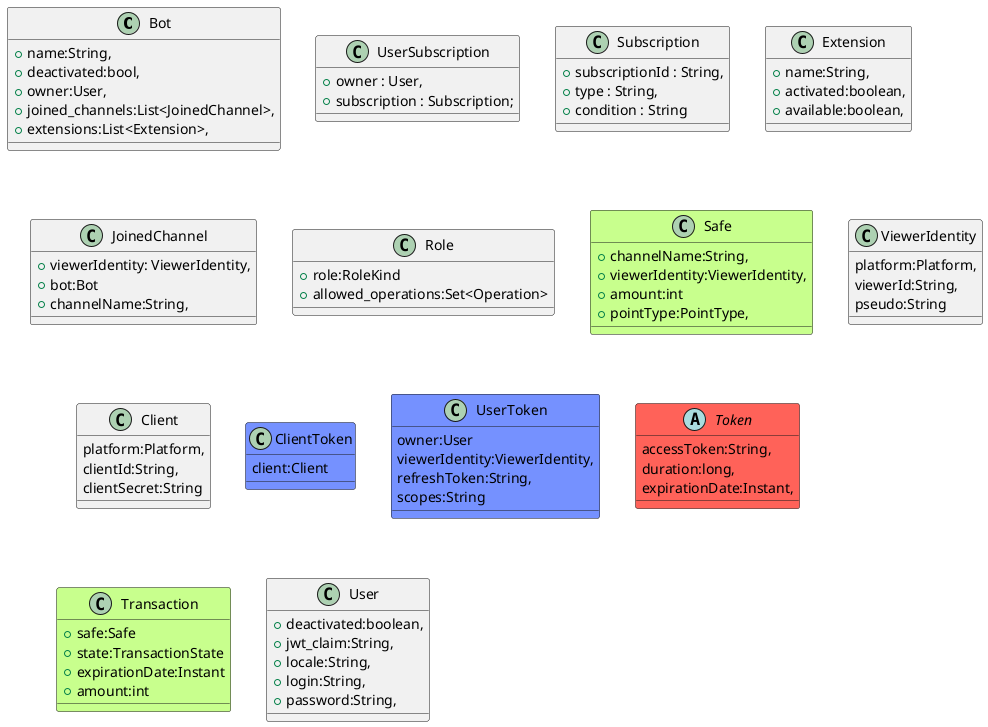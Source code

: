 @startuml
!if TOTO
!define TOTO
class Bot {
   +name:String,
   +deactivated:bool,
   +owner:User,
   +joined_channels:List<JoinedChannel>,
   +extensions:List<Extension>,
}

class UserSubscription {
  + owner : User,
  + subscription : Subscription;
}

class Subscription {
  + subscriptionId : String,
  + type : String,
  + condition : String
}

class Extension {
  + name:String,
  + activated:boolean,
  + available:boolean,
}

class JoinedChannel {
  + viewerIdentity: ViewerIdentity,
  + bot:Bot
  + channelName:String,
}

class Role {
 +role:RoleKind
 +allowed_operations:Set<Operation>
}

class Safe #C8FF8D {
 +channelName:String,
 +viewerIdentity:ViewerIdentity,
 +amount:int
 +pointType:PointType,
}

class ViewerIdentity {
    platform:Platform,
    viewerId:String,
    pseudo:String
}

class Client {
    platform:Platform,
    clientId:String,
    clientSecret:String
}

class ClientToken #7591FF {
     client:Client
}

class UserToken #7591FF {
    owner:User
    viewerIdentity:ViewerIdentity,
    refreshToken:String,
    scopes:String
}

abstract class Token #FF6259 {
    accessToken:String,
    duration:long,
    expirationDate:Instant,
}

class Transaction #C8FF8D {
  +safe:Safe
  +state:TransactionState
  +expirationDate:Instant
  +amount:int
}

class User {
+ deactivated:boolean,
+jwt_claim:String,
+locale:String,
+login:String,
+password:String,
}





@enduml
